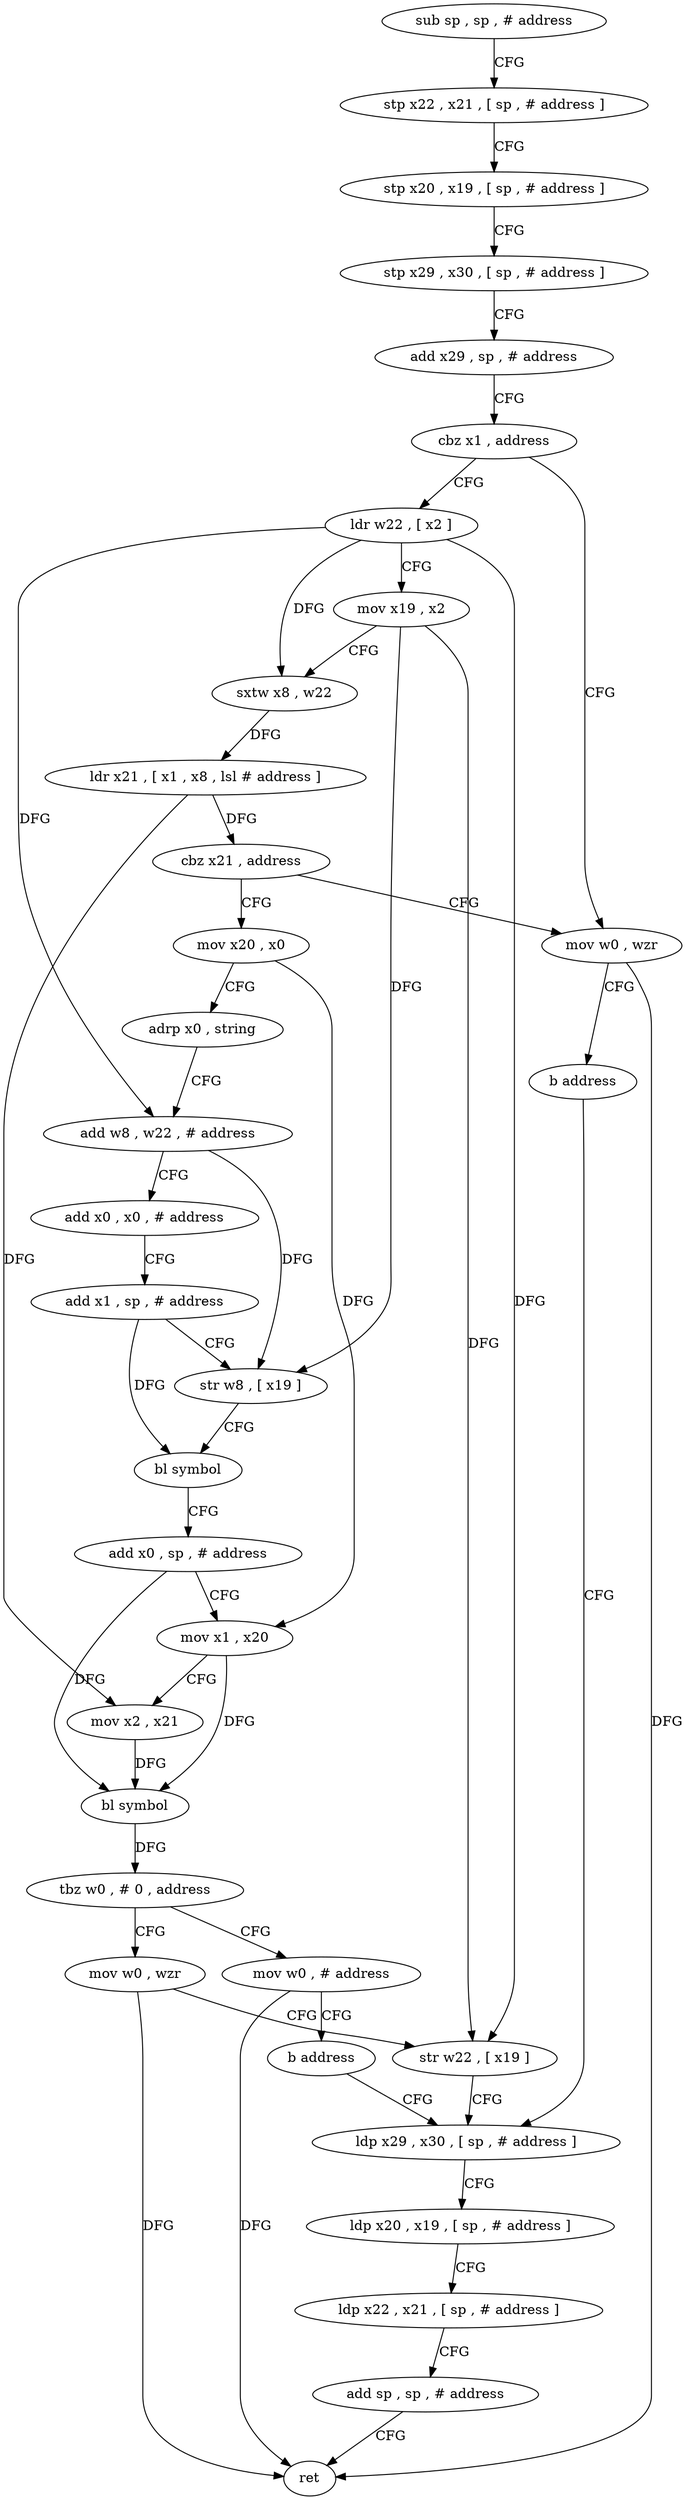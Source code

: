 digraph "func" {
"4251604" [label = "sub sp , sp , # address" ]
"4251608" [label = "stp x22 , x21 , [ sp , # address ]" ]
"4251612" [label = "stp x20 , x19 , [ sp , # address ]" ]
"4251616" [label = "stp x29 , x30 , [ sp , # address ]" ]
"4251620" [label = "add x29 , sp , # address" ]
"4251624" [label = "cbz x1 , address" ]
"4251704" [label = "mov w0 , wzr" ]
"4251628" [label = "ldr w22 , [ x2 ]" ]
"4251708" [label = "b address" ]
"4251720" [label = "ldp x29 , x30 , [ sp , # address ]" ]
"4251632" [label = "mov x19 , x2" ]
"4251636" [label = "sxtw x8 , w22" ]
"4251640" [label = "ldr x21 , [ x1 , x8 , lsl # address ]" ]
"4251644" [label = "cbz x21 , address" ]
"4251648" [label = "mov x20 , x0" ]
"4251724" [label = "ldp x20 , x19 , [ sp , # address ]" ]
"4251728" [label = "ldp x22 , x21 , [ sp , # address ]" ]
"4251732" [label = "add sp , sp , # address" ]
"4251736" [label = "ret" ]
"4251652" [label = "adrp x0 , string" ]
"4251656" [label = "add w8 , w22 , # address" ]
"4251660" [label = "add x0 , x0 , # address" ]
"4251664" [label = "add x1 , sp , # address" ]
"4251668" [label = "str w8 , [ x19 ]" ]
"4251672" [label = "bl symbol" ]
"4251676" [label = "add x0 , sp , # address" ]
"4251680" [label = "mov x1 , x20" ]
"4251684" [label = "mov x2 , x21" ]
"4251688" [label = "bl symbol" ]
"4251692" [label = "tbz w0 , # 0 , address" ]
"4251712" [label = "mov w0 , wzr" ]
"4251696" [label = "mov w0 , # address" ]
"4251716" [label = "str w22 , [ x19 ]" ]
"4251700" [label = "b address" ]
"4251604" -> "4251608" [ label = "CFG" ]
"4251608" -> "4251612" [ label = "CFG" ]
"4251612" -> "4251616" [ label = "CFG" ]
"4251616" -> "4251620" [ label = "CFG" ]
"4251620" -> "4251624" [ label = "CFG" ]
"4251624" -> "4251704" [ label = "CFG" ]
"4251624" -> "4251628" [ label = "CFG" ]
"4251704" -> "4251708" [ label = "CFG" ]
"4251704" -> "4251736" [ label = "DFG" ]
"4251628" -> "4251632" [ label = "CFG" ]
"4251628" -> "4251636" [ label = "DFG" ]
"4251628" -> "4251656" [ label = "DFG" ]
"4251628" -> "4251716" [ label = "DFG" ]
"4251708" -> "4251720" [ label = "CFG" ]
"4251720" -> "4251724" [ label = "CFG" ]
"4251632" -> "4251636" [ label = "CFG" ]
"4251632" -> "4251668" [ label = "DFG" ]
"4251632" -> "4251716" [ label = "DFG" ]
"4251636" -> "4251640" [ label = "DFG" ]
"4251640" -> "4251644" [ label = "DFG" ]
"4251640" -> "4251684" [ label = "DFG" ]
"4251644" -> "4251704" [ label = "CFG" ]
"4251644" -> "4251648" [ label = "CFG" ]
"4251648" -> "4251652" [ label = "CFG" ]
"4251648" -> "4251680" [ label = "DFG" ]
"4251724" -> "4251728" [ label = "CFG" ]
"4251728" -> "4251732" [ label = "CFG" ]
"4251732" -> "4251736" [ label = "CFG" ]
"4251652" -> "4251656" [ label = "CFG" ]
"4251656" -> "4251660" [ label = "CFG" ]
"4251656" -> "4251668" [ label = "DFG" ]
"4251660" -> "4251664" [ label = "CFG" ]
"4251664" -> "4251668" [ label = "CFG" ]
"4251664" -> "4251672" [ label = "DFG" ]
"4251668" -> "4251672" [ label = "CFG" ]
"4251672" -> "4251676" [ label = "CFG" ]
"4251676" -> "4251680" [ label = "CFG" ]
"4251676" -> "4251688" [ label = "DFG" ]
"4251680" -> "4251684" [ label = "CFG" ]
"4251680" -> "4251688" [ label = "DFG" ]
"4251684" -> "4251688" [ label = "DFG" ]
"4251688" -> "4251692" [ label = "DFG" ]
"4251692" -> "4251712" [ label = "CFG" ]
"4251692" -> "4251696" [ label = "CFG" ]
"4251712" -> "4251716" [ label = "CFG" ]
"4251712" -> "4251736" [ label = "DFG" ]
"4251696" -> "4251700" [ label = "CFG" ]
"4251696" -> "4251736" [ label = "DFG" ]
"4251716" -> "4251720" [ label = "CFG" ]
"4251700" -> "4251720" [ label = "CFG" ]
}
